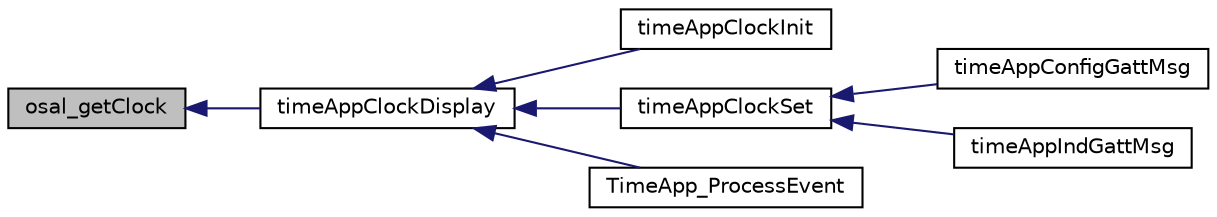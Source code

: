 digraph "osal_getClock"
{
  edge [fontname="Helvetica",fontsize="10",labelfontname="Helvetica",labelfontsize="10"];
  node [fontname="Helvetica",fontsize="10",shape=record];
  rankdir="LR";
  Node1 [label="osal_getClock",height=0.2,width=0.4,color="black", fillcolor="grey75", style="filled" fontcolor="black"];
  Node1 -> Node2 [dir="back",color="midnightblue",fontsize="10",style="solid",fontname="Helvetica"];
  Node2 [label="timeAppClockDisplay",height=0.2,width=0.4,color="black", fillcolor="white", style="filled",URL="$_time_app_2_source_2timeapp__clock_8c.html#a7ca39aa0ba759174767831be15dcc043"];
  Node2 -> Node3 [dir="back",color="midnightblue",fontsize="10",style="solid",fontname="Helvetica"];
  Node3 [label="timeAppClockInit",height=0.2,width=0.4,color="black", fillcolor="white", style="filled",URL="$_time_app_2_source_2timeapp__clock_8c.html#a3ab229979aa1790866a9bf897a1e5e6e"];
  Node2 -> Node4 [dir="back",color="midnightblue",fontsize="10",style="solid",fontname="Helvetica"];
  Node4 [label="timeAppClockSet",height=0.2,width=0.4,color="black", fillcolor="white", style="filled",URL="$_time_app_2_source_2timeapp__clock_8c.html#aac283f79dc4ea1e0f8f0a01fa24cb333"];
  Node4 -> Node5 [dir="back",color="midnightblue",fontsize="10",style="solid",fontname="Helvetica"];
  Node5 [label="timeAppConfigGattMsg",height=0.2,width=0.4,color="black", fillcolor="white", style="filled",URL="$_time_app_2_source_2timeapp_8h.html#ab448b7aa44fc10194684544be226e8c2"];
  Node4 -> Node6 [dir="back",color="midnightblue",fontsize="10",style="solid",fontname="Helvetica"];
  Node6 [label="timeAppIndGattMsg",height=0.2,width=0.4,color="black", fillcolor="white", style="filled",URL="$_time_app_2_source_2timeapp_8h.html#a0ad501fb3c83b5c6b0e5c52b2e0603d8"];
  Node2 -> Node7 [dir="back",color="midnightblue",fontsize="10",style="solid",fontname="Helvetica"];
  Node7 [label="TimeApp_ProcessEvent",height=0.2,width=0.4,color="black", fillcolor="white", style="filled",URL="$_time_app_2_source_2timeapp_8h.html#a1f40222b207859f16fe52bdd8a5f3ecb"];
}

